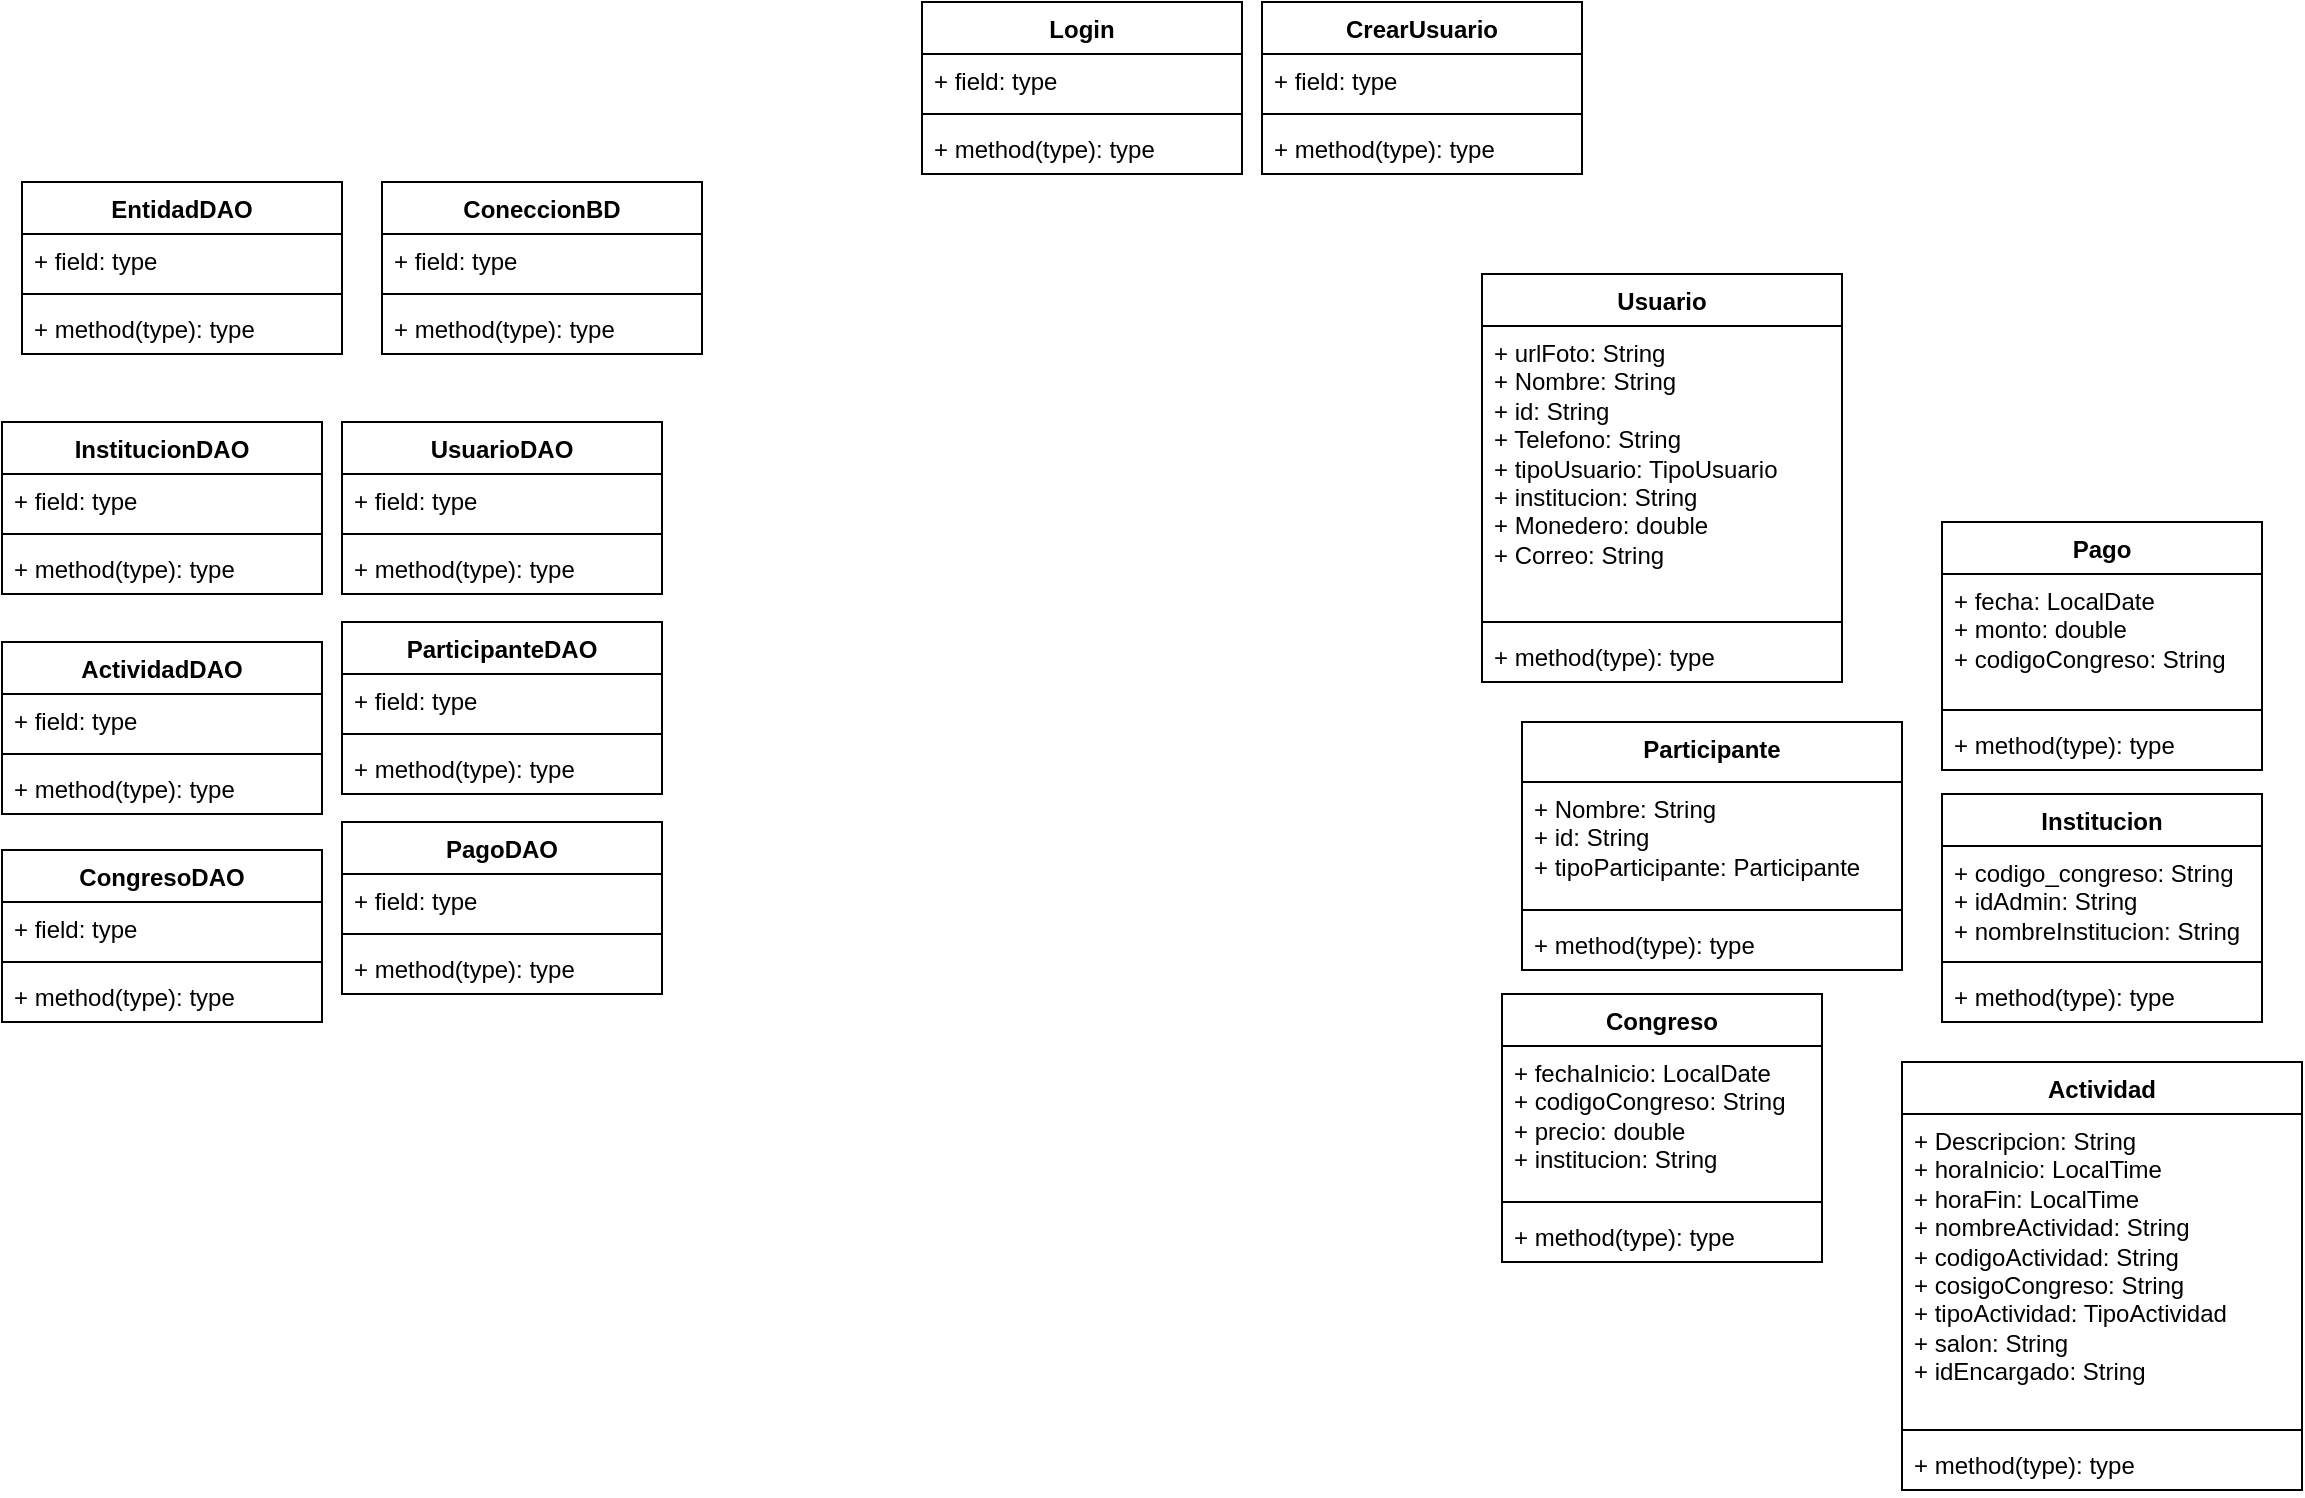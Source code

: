 <mxfile version="28.2.0">
  <diagram name="Página-1" id="ArGgLv5cBPiu4O55vte4">
    <mxGraphModel dx="1593" dy="297" grid="1" gridSize="10" guides="1" tooltips="1" connect="1" arrows="1" fold="1" page="1" pageScale="1" pageWidth="827" pageHeight="1169" math="0" shadow="0">
      <root>
        <mxCell id="0" />
        <mxCell id="1" parent="0" />
        <mxCell id="qa1oF7vHgz_Ui3OG_Av4-1" value="Login" style="swimlane;fontStyle=1;align=center;verticalAlign=top;childLayout=stackLayout;horizontal=1;startSize=26;horizontalStack=0;resizeParent=1;resizeParentMax=0;resizeLast=0;collapsible=1;marginBottom=0;whiteSpace=wrap;html=1;" vertex="1" parent="1">
          <mxGeometry x="270" y="20" width="160" height="86" as="geometry" />
        </mxCell>
        <mxCell id="qa1oF7vHgz_Ui3OG_Av4-2" value="+ field: type" style="text;strokeColor=none;fillColor=none;align=left;verticalAlign=top;spacingLeft=4;spacingRight=4;overflow=hidden;rotatable=0;points=[[0,0.5],[1,0.5]];portConstraint=eastwest;whiteSpace=wrap;html=1;" vertex="1" parent="qa1oF7vHgz_Ui3OG_Av4-1">
          <mxGeometry y="26" width="160" height="26" as="geometry" />
        </mxCell>
        <mxCell id="qa1oF7vHgz_Ui3OG_Av4-3" value="" style="line;strokeWidth=1;fillColor=none;align=left;verticalAlign=middle;spacingTop=-1;spacingLeft=3;spacingRight=3;rotatable=0;labelPosition=right;points=[];portConstraint=eastwest;strokeColor=inherit;" vertex="1" parent="qa1oF7vHgz_Ui3OG_Av4-1">
          <mxGeometry y="52" width="160" height="8" as="geometry" />
        </mxCell>
        <mxCell id="qa1oF7vHgz_Ui3OG_Av4-4" value="+ method(type): type" style="text;strokeColor=none;fillColor=none;align=left;verticalAlign=top;spacingLeft=4;spacingRight=4;overflow=hidden;rotatable=0;points=[[0,0.5],[1,0.5]];portConstraint=eastwest;whiteSpace=wrap;html=1;" vertex="1" parent="qa1oF7vHgz_Ui3OG_Av4-1">
          <mxGeometry y="60" width="160" height="26" as="geometry" />
        </mxCell>
        <mxCell id="qa1oF7vHgz_Ui3OG_Av4-9" value="CrearUsuario" style="swimlane;fontStyle=1;align=center;verticalAlign=top;childLayout=stackLayout;horizontal=1;startSize=26;horizontalStack=0;resizeParent=1;resizeParentMax=0;resizeLast=0;collapsible=1;marginBottom=0;whiteSpace=wrap;html=1;" vertex="1" parent="1">
          <mxGeometry x="440" y="20" width="160" height="86" as="geometry" />
        </mxCell>
        <mxCell id="qa1oF7vHgz_Ui3OG_Av4-10" value="+ field: type" style="text;strokeColor=none;fillColor=none;align=left;verticalAlign=top;spacingLeft=4;spacingRight=4;overflow=hidden;rotatable=0;points=[[0,0.5],[1,0.5]];portConstraint=eastwest;whiteSpace=wrap;html=1;" vertex="1" parent="qa1oF7vHgz_Ui3OG_Av4-9">
          <mxGeometry y="26" width="160" height="26" as="geometry" />
        </mxCell>
        <mxCell id="qa1oF7vHgz_Ui3OG_Av4-11" value="" style="line;strokeWidth=1;fillColor=none;align=left;verticalAlign=middle;spacingTop=-1;spacingLeft=3;spacingRight=3;rotatable=0;labelPosition=right;points=[];portConstraint=eastwest;strokeColor=inherit;" vertex="1" parent="qa1oF7vHgz_Ui3OG_Av4-9">
          <mxGeometry y="52" width="160" height="8" as="geometry" />
        </mxCell>
        <mxCell id="qa1oF7vHgz_Ui3OG_Av4-12" value="+ method(type): type" style="text;strokeColor=none;fillColor=none;align=left;verticalAlign=top;spacingLeft=4;spacingRight=4;overflow=hidden;rotatable=0;points=[[0,0.5],[1,0.5]];portConstraint=eastwest;whiteSpace=wrap;html=1;" vertex="1" parent="qa1oF7vHgz_Ui3OG_Av4-9">
          <mxGeometry y="60" width="160" height="26" as="geometry" />
        </mxCell>
        <mxCell id="qa1oF7vHgz_Ui3OG_Av4-13" value="Usuario" style="swimlane;fontStyle=1;align=center;verticalAlign=top;childLayout=stackLayout;horizontal=1;startSize=26;horizontalStack=0;resizeParent=1;resizeParentMax=0;resizeLast=0;collapsible=1;marginBottom=0;whiteSpace=wrap;html=1;" vertex="1" parent="1">
          <mxGeometry x="550" y="156" width="180" height="204" as="geometry" />
        </mxCell>
        <mxCell id="qa1oF7vHgz_Ui3OG_Av4-14" value="+ urlFoto: String&lt;div&gt;+ Nombre: String&lt;/div&gt;&lt;div&gt;+ id: String&lt;/div&gt;&lt;div&gt;+ Telefono: String&lt;/div&gt;&lt;div&gt;+ tipoUsuario: TipoUsuario&lt;/div&gt;&lt;div&gt;+ institucion: String&lt;/div&gt;&lt;div&gt;+ Monedero: double&lt;/div&gt;&lt;div&gt;+ Correo: String&lt;/div&gt;&lt;div&gt;&lt;br&gt;&lt;/div&gt;" style="text;strokeColor=none;fillColor=none;align=left;verticalAlign=top;spacingLeft=4;spacingRight=4;overflow=hidden;rotatable=0;points=[[0,0.5],[1,0.5]];portConstraint=eastwest;whiteSpace=wrap;html=1;" vertex="1" parent="qa1oF7vHgz_Ui3OG_Av4-13">
          <mxGeometry y="26" width="180" height="144" as="geometry" />
        </mxCell>
        <mxCell id="qa1oF7vHgz_Ui3OG_Av4-15" value="" style="line;strokeWidth=1;fillColor=none;align=left;verticalAlign=middle;spacingTop=-1;spacingLeft=3;spacingRight=3;rotatable=0;labelPosition=right;points=[];portConstraint=eastwest;strokeColor=inherit;" vertex="1" parent="qa1oF7vHgz_Ui3OG_Av4-13">
          <mxGeometry y="170" width="180" height="8" as="geometry" />
        </mxCell>
        <mxCell id="qa1oF7vHgz_Ui3OG_Av4-16" value="+ method(type): type" style="text;strokeColor=none;fillColor=none;align=left;verticalAlign=top;spacingLeft=4;spacingRight=4;overflow=hidden;rotatable=0;points=[[0,0.5],[1,0.5]];portConstraint=eastwest;whiteSpace=wrap;html=1;" vertex="1" parent="qa1oF7vHgz_Ui3OG_Av4-13">
          <mxGeometry y="178" width="180" height="26" as="geometry" />
        </mxCell>
        <mxCell id="qa1oF7vHgz_Ui3OG_Av4-17" value="EntidadDAO" style="swimlane;fontStyle=1;align=center;verticalAlign=top;childLayout=stackLayout;horizontal=1;startSize=26;horizontalStack=0;resizeParent=1;resizeParentMax=0;resizeLast=0;collapsible=1;marginBottom=0;whiteSpace=wrap;html=1;" vertex="1" parent="1">
          <mxGeometry x="-180" y="110" width="160" height="86" as="geometry" />
        </mxCell>
        <mxCell id="qa1oF7vHgz_Ui3OG_Av4-18" value="+ field: type" style="text;strokeColor=none;fillColor=none;align=left;verticalAlign=top;spacingLeft=4;spacingRight=4;overflow=hidden;rotatable=0;points=[[0,0.5],[1,0.5]];portConstraint=eastwest;whiteSpace=wrap;html=1;" vertex="1" parent="qa1oF7vHgz_Ui3OG_Av4-17">
          <mxGeometry y="26" width="160" height="26" as="geometry" />
        </mxCell>
        <mxCell id="qa1oF7vHgz_Ui3OG_Av4-19" value="" style="line;strokeWidth=1;fillColor=none;align=left;verticalAlign=middle;spacingTop=-1;spacingLeft=3;spacingRight=3;rotatable=0;labelPosition=right;points=[];portConstraint=eastwest;strokeColor=inherit;" vertex="1" parent="qa1oF7vHgz_Ui3OG_Av4-17">
          <mxGeometry y="52" width="160" height="8" as="geometry" />
        </mxCell>
        <mxCell id="qa1oF7vHgz_Ui3OG_Av4-20" value="+ method(type): type" style="text;strokeColor=none;fillColor=none;align=left;verticalAlign=top;spacingLeft=4;spacingRight=4;overflow=hidden;rotatable=0;points=[[0,0.5],[1,0.5]];portConstraint=eastwest;whiteSpace=wrap;html=1;" vertex="1" parent="qa1oF7vHgz_Ui3OG_Av4-17">
          <mxGeometry y="60" width="160" height="26" as="geometry" />
        </mxCell>
        <mxCell id="qa1oF7vHgz_Ui3OG_Av4-21" value="ConeccionBD" style="swimlane;fontStyle=1;align=center;verticalAlign=top;childLayout=stackLayout;horizontal=1;startSize=26;horizontalStack=0;resizeParent=1;resizeParentMax=0;resizeLast=0;collapsible=1;marginBottom=0;whiteSpace=wrap;html=1;" vertex="1" parent="1">
          <mxGeometry y="110" width="160" height="86" as="geometry" />
        </mxCell>
        <mxCell id="qa1oF7vHgz_Ui3OG_Av4-22" value="+ field: type" style="text;strokeColor=none;fillColor=none;align=left;verticalAlign=top;spacingLeft=4;spacingRight=4;overflow=hidden;rotatable=0;points=[[0,0.5],[1,0.5]];portConstraint=eastwest;whiteSpace=wrap;html=1;" vertex="1" parent="qa1oF7vHgz_Ui3OG_Av4-21">
          <mxGeometry y="26" width="160" height="26" as="geometry" />
        </mxCell>
        <mxCell id="qa1oF7vHgz_Ui3OG_Av4-23" value="" style="line;strokeWidth=1;fillColor=none;align=left;verticalAlign=middle;spacingTop=-1;spacingLeft=3;spacingRight=3;rotatable=0;labelPosition=right;points=[];portConstraint=eastwest;strokeColor=inherit;" vertex="1" parent="qa1oF7vHgz_Ui3OG_Av4-21">
          <mxGeometry y="52" width="160" height="8" as="geometry" />
        </mxCell>
        <mxCell id="qa1oF7vHgz_Ui3OG_Av4-24" value="+ method(type): type" style="text;strokeColor=none;fillColor=none;align=left;verticalAlign=top;spacingLeft=4;spacingRight=4;overflow=hidden;rotatable=0;points=[[0,0.5],[1,0.5]];portConstraint=eastwest;whiteSpace=wrap;html=1;" vertex="1" parent="qa1oF7vHgz_Ui3OG_Av4-21">
          <mxGeometry y="60" width="160" height="26" as="geometry" />
        </mxCell>
        <mxCell id="qa1oF7vHgz_Ui3OG_Av4-29" value="Participante" style="swimlane;fontStyle=1;align=center;verticalAlign=top;childLayout=stackLayout;horizontal=1;startSize=30;horizontalStack=0;resizeParent=1;resizeParentMax=0;resizeLast=0;collapsible=1;marginBottom=0;whiteSpace=wrap;html=1;" vertex="1" parent="1">
          <mxGeometry x="570" y="380" width="190" height="124" as="geometry" />
        </mxCell>
        <mxCell id="qa1oF7vHgz_Ui3OG_Av4-30" value="+ Nombre: String&lt;div&gt;+ id: String&lt;/div&gt;&lt;div&gt;+ tipoParticipante: Participante&lt;/div&gt;" style="text;strokeColor=none;fillColor=none;align=left;verticalAlign=top;spacingLeft=4;spacingRight=4;overflow=hidden;rotatable=0;points=[[0,0.5],[1,0.5]];portConstraint=eastwest;whiteSpace=wrap;html=1;" vertex="1" parent="qa1oF7vHgz_Ui3OG_Av4-29">
          <mxGeometry y="30" width="190" height="60" as="geometry" />
        </mxCell>
        <mxCell id="qa1oF7vHgz_Ui3OG_Av4-31" value="" style="line;strokeWidth=1;fillColor=none;align=left;verticalAlign=middle;spacingTop=-1;spacingLeft=3;spacingRight=3;rotatable=0;labelPosition=right;points=[];portConstraint=eastwest;strokeColor=inherit;" vertex="1" parent="qa1oF7vHgz_Ui3OG_Av4-29">
          <mxGeometry y="90" width="190" height="8" as="geometry" />
        </mxCell>
        <mxCell id="qa1oF7vHgz_Ui3OG_Av4-32" value="+ method(type): type" style="text;strokeColor=none;fillColor=none;align=left;verticalAlign=top;spacingLeft=4;spacingRight=4;overflow=hidden;rotatable=0;points=[[0,0.5],[1,0.5]];portConstraint=eastwest;whiteSpace=wrap;html=1;" vertex="1" parent="qa1oF7vHgz_Ui3OG_Av4-29">
          <mxGeometry y="98" width="190" height="26" as="geometry" />
        </mxCell>
        <mxCell id="qa1oF7vHgz_Ui3OG_Av4-33" value="UsuarioDAO" style="swimlane;fontStyle=1;align=center;verticalAlign=top;childLayout=stackLayout;horizontal=1;startSize=26;horizontalStack=0;resizeParent=1;resizeParentMax=0;resizeLast=0;collapsible=1;marginBottom=0;whiteSpace=wrap;html=1;" vertex="1" parent="1">
          <mxGeometry x="-20" y="230" width="160" height="86" as="geometry" />
        </mxCell>
        <mxCell id="qa1oF7vHgz_Ui3OG_Av4-34" value="+ field: type" style="text;strokeColor=none;fillColor=none;align=left;verticalAlign=top;spacingLeft=4;spacingRight=4;overflow=hidden;rotatable=0;points=[[0,0.5],[1,0.5]];portConstraint=eastwest;whiteSpace=wrap;html=1;" vertex="1" parent="qa1oF7vHgz_Ui3OG_Av4-33">
          <mxGeometry y="26" width="160" height="26" as="geometry" />
        </mxCell>
        <mxCell id="qa1oF7vHgz_Ui3OG_Av4-35" value="" style="line;strokeWidth=1;fillColor=none;align=left;verticalAlign=middle;spacingTop=-1;spacingLeft=3;spacingRight=3;rotatable=0;labelPosition=right;points=[];portConstraint=eastwest;strokeColor=inherit;" vertex="1" parent="qa1oF7vHgz_Ui3OG_Av4-33">
          <mxGeometry y="52" width="160" height="8" as="geometry" />
        </mxCell>
        <mxCell id="qa1oF7vHgz_Ui3OG_Av4-36" value="+ method(type): type" style="text;strokeColor=none;fillColor=none;align=left;verticalAlign=top;spacingLeft=4;spacingRight=4;overflow=hidden;rotatable=0;points=[[0,0.5],[1,0.5]];portConstraint=eastwest;whiteSpace=wrap;html=1;" vertex="1" parent="qa1oF7vHgz_Ui3OG_Av4-33">
          <mxGeometry y="60" width="160" height="26" as="geometry" />
        </mxCell>
        <mxCell id="qa1oF7vHgz_Ui3OG_Av4-37" value="ParticipanteDAO" style="swimlane;fontStyle=1;align=center;verticalAlign=top;childLayout=stackLayout;horizontal=1;startSize=26;horizontalStack=0;resizeParent=1;resizeParentMax=0;resizeLast=0;collapsible=1;marginBottom=0;whiteSpace=wrap;html=1;" vertex="1" parent="1">
          <mxGeometry x="-20" y="330" width="160" height="86" as="geometry" />
        </mxCell>
        <mxCell id="qa1oF7vHgz_Ui3OG_Av4-38" value="+ field: type" style="text;strokeColor=none;fillColor=none;align=left;verticalAlign=top;spacingLeft=4;spacingRight=4;overflow=hidden;rotatable=0;points=[[0,0.5],[1,0.5]];portConstraint=eastwest;whiteSpace=wrap;html=1;" vertex="1" parent="qa1oF7vHgz_Ui3OG_Av4-37">
          <mxGeometry y="26" width="160" height="26" as="geometry" />
        </mxCell>
        <mxCell id="qa1oF7vHgz_Ui3OG_Av4-39" value="" style="line;strokeWidth=1;fillColor=none;align=left;verticalAlign=middle;spacingTop=-1;spacingLeft=3;spacingRight=3;rotatable=0;labelPosition=right;points=[];portConstraint=eastwest;strokeColor=inherit;" vertex="1" parent="qa1oF7vHgz_Ui3OG_Av4-37">
          <mxGeometry y="52" width="160" height="8" as="geometry" />
        </mxCell>
        <mxCell id="qa1oF7vHgz_Ui3OG_Av4-40" value="+ method(type): type" style="text;strokeColor=none;fillColor=none;align=left;verticalAlign=top;spacingLeft=4;spacingRight=4;overflow=hidden;rotatable=0;points=[[0,0.5],[1,0.5]];portConstraint=eastwest;whiteSpace=wrap;html=1;" vertex="1" parent="qa1oF7vHgz_Ui3OG_Av4-37">
          <mxGeometry y="60" width="160" height="26" as="geometry" />
        </mxCell>
        <mxCell id="qa1oF7vHgz_Ui3OG_Av4-41" value="Pago" style="swimlane;fontStyle=1;align=center;verticalAlign=top;childLayout=stackLayout;horizontal=1;startSize=26;horizontalStack=0;resizeParent=1;resizeParentMax=0;resizeLast=0;collapsible=1;marginBottom=0;whiteSpace=wrap;html=1;" vertex="1" parent="1">
          <mxGeometry x="780" y="280" width="160" height="124" as="geometry" />
        </mxCell>
        <mxCell id="qa1oF7vHgz_Ui3OG_Av4-42" value="+ fecha: LocalDate&lt;div&gt;+ monto: double&lt;/div&gt;&lt;div&gt;+ codigoCongreso: String&lt;/div&gt;" style="text;strokeColor=none;fillColor=none;align=left;verticalAlign=top;spacingLeft=4;spacingRight=4;overflow=hidden;rotatable=0;points=[[0,0.5],[1,0.5]];portConstraint=eastwest;whiteSpace=wrap;html=1;" vertex="1" parent="qa1oF7vHgz_Ui3OG_Av4-41">
          <mxGeometry y="26" width="160" height="64" as="geometry" />
        </mxCell>
        <mxCell id="qa1oF7vHgz_Ui3OG_Av4-43" value="" style="line;strokeWidth=1;fillColor=none;align=left;verticalAlign=middle;spacingTop=-1;spacingLeft=3;spacingRight=3;rotatable=0;labelPosition=right;points=[];portConstraint=eastwest;strokeColor=inherit;" vertex="1" parent="qa1oF7vHgz_Ui3OG_Av4-41">
          <mxGeometry y="90" width="160" height="8" as="geometry" />
        </mxCell>
        <mxCell id="qa1oF7vHgz_Ui3OG_Av4-44" value="+ method(type): type" style="text;strokeColor=none;fillColor=none;align=left;verticalAlign=top;spacingLeft=4;spacingRight=4;overflow=hidden;rotatable=0;points=[[0,0.5],[1,0.5]];portConstraint=eastwest;whiteSpace=wrap;html=1;" vertex="1" parent="qa1oF7vHgz_Ui3OG_Av4-41">
          <mxGeometry y="98" width="160" height="26" as="geometry" />
        </mxCell>
        <mxCell id="qa1oF7vHgz_Ui3OG_Av4-45" value="PagoDAO" style="swimlane;fontStyle=1;align=center;verticalAlign=top;childLayout=stackLayout;horizontal=1;startSize=26;horizontalStack=0;resizeParent=1;resizeParentMax=0;resizeLast=0;collapsible=1;marginBottom=0;whiteSpace=wrap;html=1;" vertex="1" parent="1">
          <mxGeometry x="-20" y="430" width="160" height="86" as="geometry" />
        </mxCell>
        <mxCell id="qa1oF7vHgz_Ui3OG_Av4-46" value="+ field: type" style="text;strokeColor=none;fillColor=none;align=left;verticalAlign=top;spacingLeft=4;spacingRight=4;overflow=hidden;rotatable=0;points=[[0,0.5],[1,0.5]];portConstraint=eastwest;whiteSpace=wrap;html=1;" vertex="1" parent="qa1oF7vHgz_Ui3OG_Av4-45">
          <mxGeometry y="26" width="160" height="26" as="geometry" />
        </mxCell>
        <mxCell id="qa1oF7vHgz_Ui3OG_Av4-47" value="" style="line;strokeWidth=1;fillColor=none;align=left;verticalAlign=middle;spacingTop=-1;spacingLeft=3;spacingRight=3;rotatable=0;labelPosition=right;points=[];portConstraint=eastwest;strokeColor=inherit;" vertex="1" parent="qa1oF7vHgz_Ui3OG_Av4-45">
          <mxGeometry y="52" width="160" height="8" as="geometry" />
        </mxCell>
        <mxCell id="qa1oF7vHgz_Ui3OG_Av4-48" value="+ method(type): type" style="text;strokeColor=none;fillColor=none;align=left;verticalAlign=top;spacingLeft=4;spacingRight=4;overflow=hidden;rotatable=0;points=[[0,0.5],[1,0.5]];portConstraint=eastwest;whiteSpace=wrap;html=1;" vertex="1" parent="qa1oF7vHgz_Ui3OG_Av4-45">
          <mxGeometry y="60" width="160" height="26" as="geometry" />
        </mxCell>
        <mxCell id="qa1oF7vHgz_Ui3OG_Av4-49" value="Institucion" style="swimlane;fontStyle=1;align=center;verticalAlign=top;childLayout=stackLayout;horizontal=1;startSize=26;horizontalStack=0;resizeParent=1;resizeParentMax=0;resizeLast=0;collapsible=1;marginBottom=0;whiteSpace=wrap;html=1;" vertex="1" parent="1">
          <mxGeometry x="780" y="416" width="160" height="114" as="geometry" />
        </mxCell>
        <mxCell id="qa1oF7vHgz_Ui3OG_Av4-50" value="+ codigo_congreso: String&lt;div&gt;+ idAdmin: String&lt;/div&gt;&lt;div&gt;+ nombreInstitucion: String&lt;/div&gt;" style="text;strokeColor=none;fillColor=none;align=left;verticalAlign=top;spacingLeft=4;spacingRight=4;overflow=hidden;rotatable=0;points=[[0,0.5],[1,0.5]];portConstraint=eastwest;whiteSpace=wrap;html=1;" vertex="1" parent="qa1oF7vHgz_Ui3OG_Av4-49">
          <mxGeometry y="26" width="160" height="54" as="geometry" />
        </mxCell>
        <mxCell id="qa1oF7vHgz_Ui3OG_Av4-51" value="" style="line;strokeWidth=1;fillColor=none;align=left;verticalAlign=middle;spacingTop=-1;spacingLeft=3;spacingRight=3;rotatable=0;labelPosition=right;points=[];portConstraint=eastwest;strokeColor=inherit;" vertex="1" parent="qa1oF7vHgz_Ui3OG_Av4-49">
          <mxGeometry y="80" width="160" height="8" as="geometry" />
        </mxCell>
        <mxCell id="qa1oF7vHgz_Ui3OG_Av4-52" value="+ method(type): type" style="text;strokeColor=none;fillColor=none;align=left;verticalAlign=top;spacingLeft=4;spacingRight=4;overflow=hidden;rotatable=0;points=[[0,0.5],[1,0.5]];portConstraint=eastwest;whiteSpace=wrap;html=1;" vertex="1" parent="qa1oF7vHgz_Ui3OG_Av4-49">
          <mxGeometry y="88" width="160" height="26" as="geometry" />
        </mxCell>
        <mxCell id="qa1oF7vHgz_Ui3OG_Av4-53" value="InstitucionDAO" style="swimlane;fontStyle=1;align=center;verticalAlign=top;childLayout=stackLayout;horizontal=1;startSize=26;horizontalStack=0;resizeParent=1;resizeParentMax=0;resizeLast=0;collapsible=1;marginBottom=0;whiteSpace=wrap;html=1;" vertex="1" parent="1">
          <mxGeometry x="-190" y="230" width="160" height="86" as="geometry" />
        </mxCell>
        <mxCell id="qa1oF7vHgz_Ui3OG_Av4-54" value="+ field: type" style="text;strokeColor=none;fillColor=none;align=left;verticalAlign=top;spacingLeft=4;spacingRight=4;overflow=hidden;rotatable=0;points=[[0,0.5],[1,0.5]];portConstraint=eastwest;whiteSpace=wrap;html=1;" vertex="1" parent="qa1oF7vHgz_Ui3OG_Av4-53">
          <mxGeometry y="26" width="160" height="26" as="geometry" />
        </mxCell>
        <mxCell id="qa1oF7vHgz_Ui3OG_Av4-55" value="" style="line;strokeWidth=1;fillColor=none;align=left;verticalAlign=middle;spacingTop=-1;spacingLeft=3;spacingRight=3;rotatable=0;labelPosition=right;points=[];portConstraint=eastwest;strokeColor=inherit;" vertex="1" parent="qa1oF7vHgz_Ui3OG_Av4-53">
          <mxGeometry y="52" width="160" height="8" as="geometry" />
        </mxCell>
        <mxCell id="qa1oF7vHgz_Ui3OG_Av4-56" value="+ method(type): type" style="text;strokeColor=none;fillColor=none;align=left;verticalAlign=top;spacingLeft=4;spacingRight=4;overflow=hidden;rotatable=0;points=[[0,0.5],[1,0.5]];portConstraint=eastwest;whiteSpace=wrap;html=1;" vertex="1" parent="qa1oF7vHgz_Ui3OG_Av4-53">
          <mxGeometry y="60" width="160" height="26" as="geometry" />
        </mxCell>
        <mxCell id="qa1oF7vHgz_Ui3OG_Av4-58" value="Actividad" style="swimlane;fontStyle=1;align=center;verticalAlign=top;childLayout=stackLayout;horizontal=1;startSize=26;horizontalStack=0;resizeParent=1;resizeParentMax=0;resizeLast=0;collapsible=1;marginBottom=0;whiteSpace=wrap;html=1;" vertex="1" parent="1">
          <mxGeometry x="760" y="550" width="200" height="214" as="geometry" />
        </mxCell>
        <mxCell id="qa1oF7vHgz_Ui3OG_Av4-59" value="+ Descripcion: String&lt;div&gt;+ horaInicio: LocalTime&lt;/div&gt;&lt;div&gt;+ horaFin: LocalTime&lt;/div&gt;&lt;div&gt;+ nombreActividad: String&lt;/div&gt;&lt;div&gt;+ codigoActividad: String&lt;/div&gt;&lt;div&gt;+ cosigoCongreso: String&lt;/div&gt;&lt;div&gt;+ tipoActividad: TipoActividad&lt;/div&gt;&lt;div&gt;+ salon: String&lt;/div&gt;&lt;div&gt;+ idEncargado: String&lt;/div&gt;" style="text;strokeColor=none;fillColor=none;align=left;verticalAlign=top;spacingLeft=4;spacingRight=4;overflow=hidden;rotatable=0;points=[[0,0.5],[1,0.5]];portConstraint=eastwest;whiteSpace=wrap;html=1;" vertex="1" parent="qa1oF7vHgz_Ui3OG_Av4-58">
          <mxGeometry y="26" width="200" height="154" as="geometry" />
        </mxCell>
        <mxCell id="qa1oF7vHgz_Ui3OG_Av4-60" value="" style="line;strokeWidth=1;fillColor=none;align=left;verticalAlign=middle;spacingTop=-1;spacingLeft=3;spacingRight=3;rotatable=0;labelPosition=right;points=[];portConstraint=eastwest;strokeColor=inherit;" vertex="1" parent="qa1oF7vHgz_Ui3OG_Av4-58">
          <mxGeometry y="180" width="200" height="8" as="geometry" />
        </mxCell>
        <mxCell id="qa1oF7vHgz_Ui3OG_Av4-61" value="+ method(type): type" style="text;strokeColor=none;fillColor=none;align=left;verticalAlign=top;spacingLeft=4;spacingRight=4;overflow=hidden;rotatable=0;points=[[0,0.5],[1,0.5]];portConstraint=eastwest;whiteSpace=wrap;html=1;" vertex="1" parent="qa1oF7vHgz_Ui3OG_Av4-58">
          <mxGeometry y="188" width="200" height="26" as="geometry" />
        </mxCell>
        <mxCell id="qa1oF7vHgz_Ui3OG_Av4-62" value="ActividadDAO" style="swimlane;fontStyle=1;align=center;verticalAlign=top;childLayout=stackLayout;horizontal=1;startSize=26;horizontalStack=0;resizeParent=1;resizeParentMax=0;resizeLast=0;collapsible=1;marginBottom=0;whiteSpace=wrap;html=1;" vertex="1" parent="1">
          <mxGeometry x="-190" y="340" width="160" height="86" as="geometry" />
        </mxCell>
        <mxCell id="qa1oF7vHgz_Ui3OG_Av4-63" value="+ field: type" style="text;strokeColor=none;fillColor=none;align=left;verticalAlign=top;spacingLeft=4;spacingRight=4;overflow=hidden;rotatable=0;points=[[0,0.5],[1,0.5]];portConstraint=eastwest;whiteSpace=wrap;html=1;" vertex="1" parent="qa1oF7vHgz_Ui3OG_Av4-62">
          <mxGeometry y="26" width="160" height="26" as="geometry" />
        </mxCell>
        <mxCell id="qa1oF7vHgz_Ui3OG_Av4-64" value="" style="line;strokeWidth=1;fillColor=none;align=left;verticalAlign=middle;spacingTop=-1;spacingLeft=3;spacingRight=3;rotatable=0;labelPosition=right;points=[];portConstraint=eastwest;strokeColor=inherit;" vertex="1" parent="qa1oF7vHgz_Ui3OG_Av4-62">
          <mxGeometry y="52" width="160" height="8" as="geometry" />
        </mxCell>
        <mxCell id="qa1oF7vHgz_Ui3OG_Av4-65" value="+ method(type): type" style="text;strokeColor=none;fillColor=none;align=left;verticalAlign=top;spacingLeft=4;spacingRight=4;overflow=hidden;rotatable=0;points=[[0,0.5],[1,0.5]];portConstraint=eastwest;whiteSpace=wrap;html=1;" vertex="1" parent="qa1oF7vHgz_Ui3OG_Av4-62">
          <mxGeometry y="60" width="160" height="26" as="geometry" />
        </mxCell>
        <mxCell id="qa1oF7vHgz_Ui3OG_Av4-66" value="Congreso" style="swimlane;fontStyle=1;align=center;verticalAlign=top;childLayout=stackLayout;horizontal=1;startSize=26;horizontalStack=0;resizeParent=1;resizeParentMax=0;resizeLast=0;collapsible=1;marginBottom=0;whiteSpace=wrap;html=1;" vertex="1" parent="1">
          <mxGeometry x="560" y="516" width="160" height="134" as="geometry" />
        </mxCell>
        <mxCell id="qa1oF7vHgz_Ui3OG_Av4-67" value="+ fechaInicio: LocalDate&lt;div&gt;+ codigoCongreso: String&lt;/div&gt;&lt;div&gt;+ precio: double&lt;/div&gt;&lt;div&gt;+ institucion: String&lt;/div&gt;" style="text;strokeColor=none;fillColor=none;align=left;verticalAlign=top;spacingLeft=4;spacingRight=4;overflow=hidden;rotatable=0;points=[[0,0.5],[1,0.5]];portConstraint=eastwest;whiteSpace=wrap;html=1;" vertex="1" parent="qa1oF7vHgz_Ui3OG_Av4-66">
          <mxGeometry y="26" width="160" height="74" as="geometry" />
        </mxCell>
        <mxCell id="qa1oF7vHgz_Ui3OG_Av4-68" value="" style="line;strokeWidth=1;fillColor=none;align=left;verticalAlign=middle;spacingTop=-1;spacingLeft=3;spacingRight=3;rotatable=0;labelPosition=right;points=[];portConstraint=eastwest;strokeColor=inherit;" vertex="1" parent="qa1oF7vHgz_Ui3OG_Av4-66">
          <mxGeometry y="100" width="160" height="8" as="geometry" />
        </mxCell>
        <mxCell id="qa1oF7vHgz_Ui3OG_Av4-69" value="+ method(type): type" style="text;strokeColor=none;fillColor=none;align=left;verticalAlign=top;spacingLeft=4;spacingRight=4;overflow=hidden;rotatable=0;points=[[0,0.5],[1,0.5]];portConstraint=eastwest;whiteSpace=wrap;html=1;" vertex="1" parent="qa1oF7vHgz_Ui3OG_Av4-66">
          <mxGeometry y="108" width="160" height="26" as="geometry" />
        </mxCell>
        <mxCell id="qa1oF7vHgz_Ui3OG_Av4-70" value="CongresoDAO" style="swimlane;fontStyle=1;align=center;verticalAlign=top;childLayout=stackLayout;horizontal=1;startSize=26;horizontalStack=0;resizeParent=1;resizeParentMax=0;resizeLast=0;collapsible=1;marginBottom=0;whiteSpace=wrap;html=1;" vertex="1" parent="1">
          <mxGeometry x="-190" y="444" width="160" height="86" as="geometry" />
        </mxCell>
        <mxCell id="qa1oF7vHgz_Ui3OG_Av4-71" value="+ field: type" style="text;strokeColor=none;fillColor=none;align=left;verticalAlign=top;spacingLeft=4;spacingRight=4;overflow=hidden;rotatable=0;points=[[0,0.5],[1,0.5]];portConstraint=eastwest;whiteSpace=wrap;html=1;" vertex="1" parent="qa1oF7vHgz_Ui3OG_Av4-70">
          <mxGeometry y="26" width="160" height="26" as="geometry" />
        </mxCell>
        <mxCell id="qa1oF7vHgz_Ui3OG_Av4-72" value="" style="line;strokeWidth=1;fillColor=none;align=left;verticalAlign=middle;spacingTop=-1;spacingLeft=3;spacingRight=3;rotatable=0;labelPosition=right;points=[];portConstraint=eastwest;strokeColor=inherit;" vertex="1" parent="qa1oF7vHgz_Ui3OG_Av4-70">
          <mxGeometry y="52" width="160" height="8" as="geometry" />
        </mxCell>
        <mxCell id="qa1oF7vHgz_Ui3OG_Av4-73" value="+ method(type): type" style="text;strokeColor=none;fillColor=none;align=left;verticalAlign=top;spacingLeft=4;spacingRight=4;overflow=hidden;rotatable=0;points=[[0,0.5],[1,0.5]];portConstraint=eastwest;whiteSpace=wrap;html=1;" vertex="1" parent="qa1oF7vHgz_Ui3OG_Av4-70">
          <mxGeometry y="60" width="160" height="26" as="geometry" />
        </mxCell>
      </root>
    </mxGraphModel>
  </diagram>
</mxfile>

